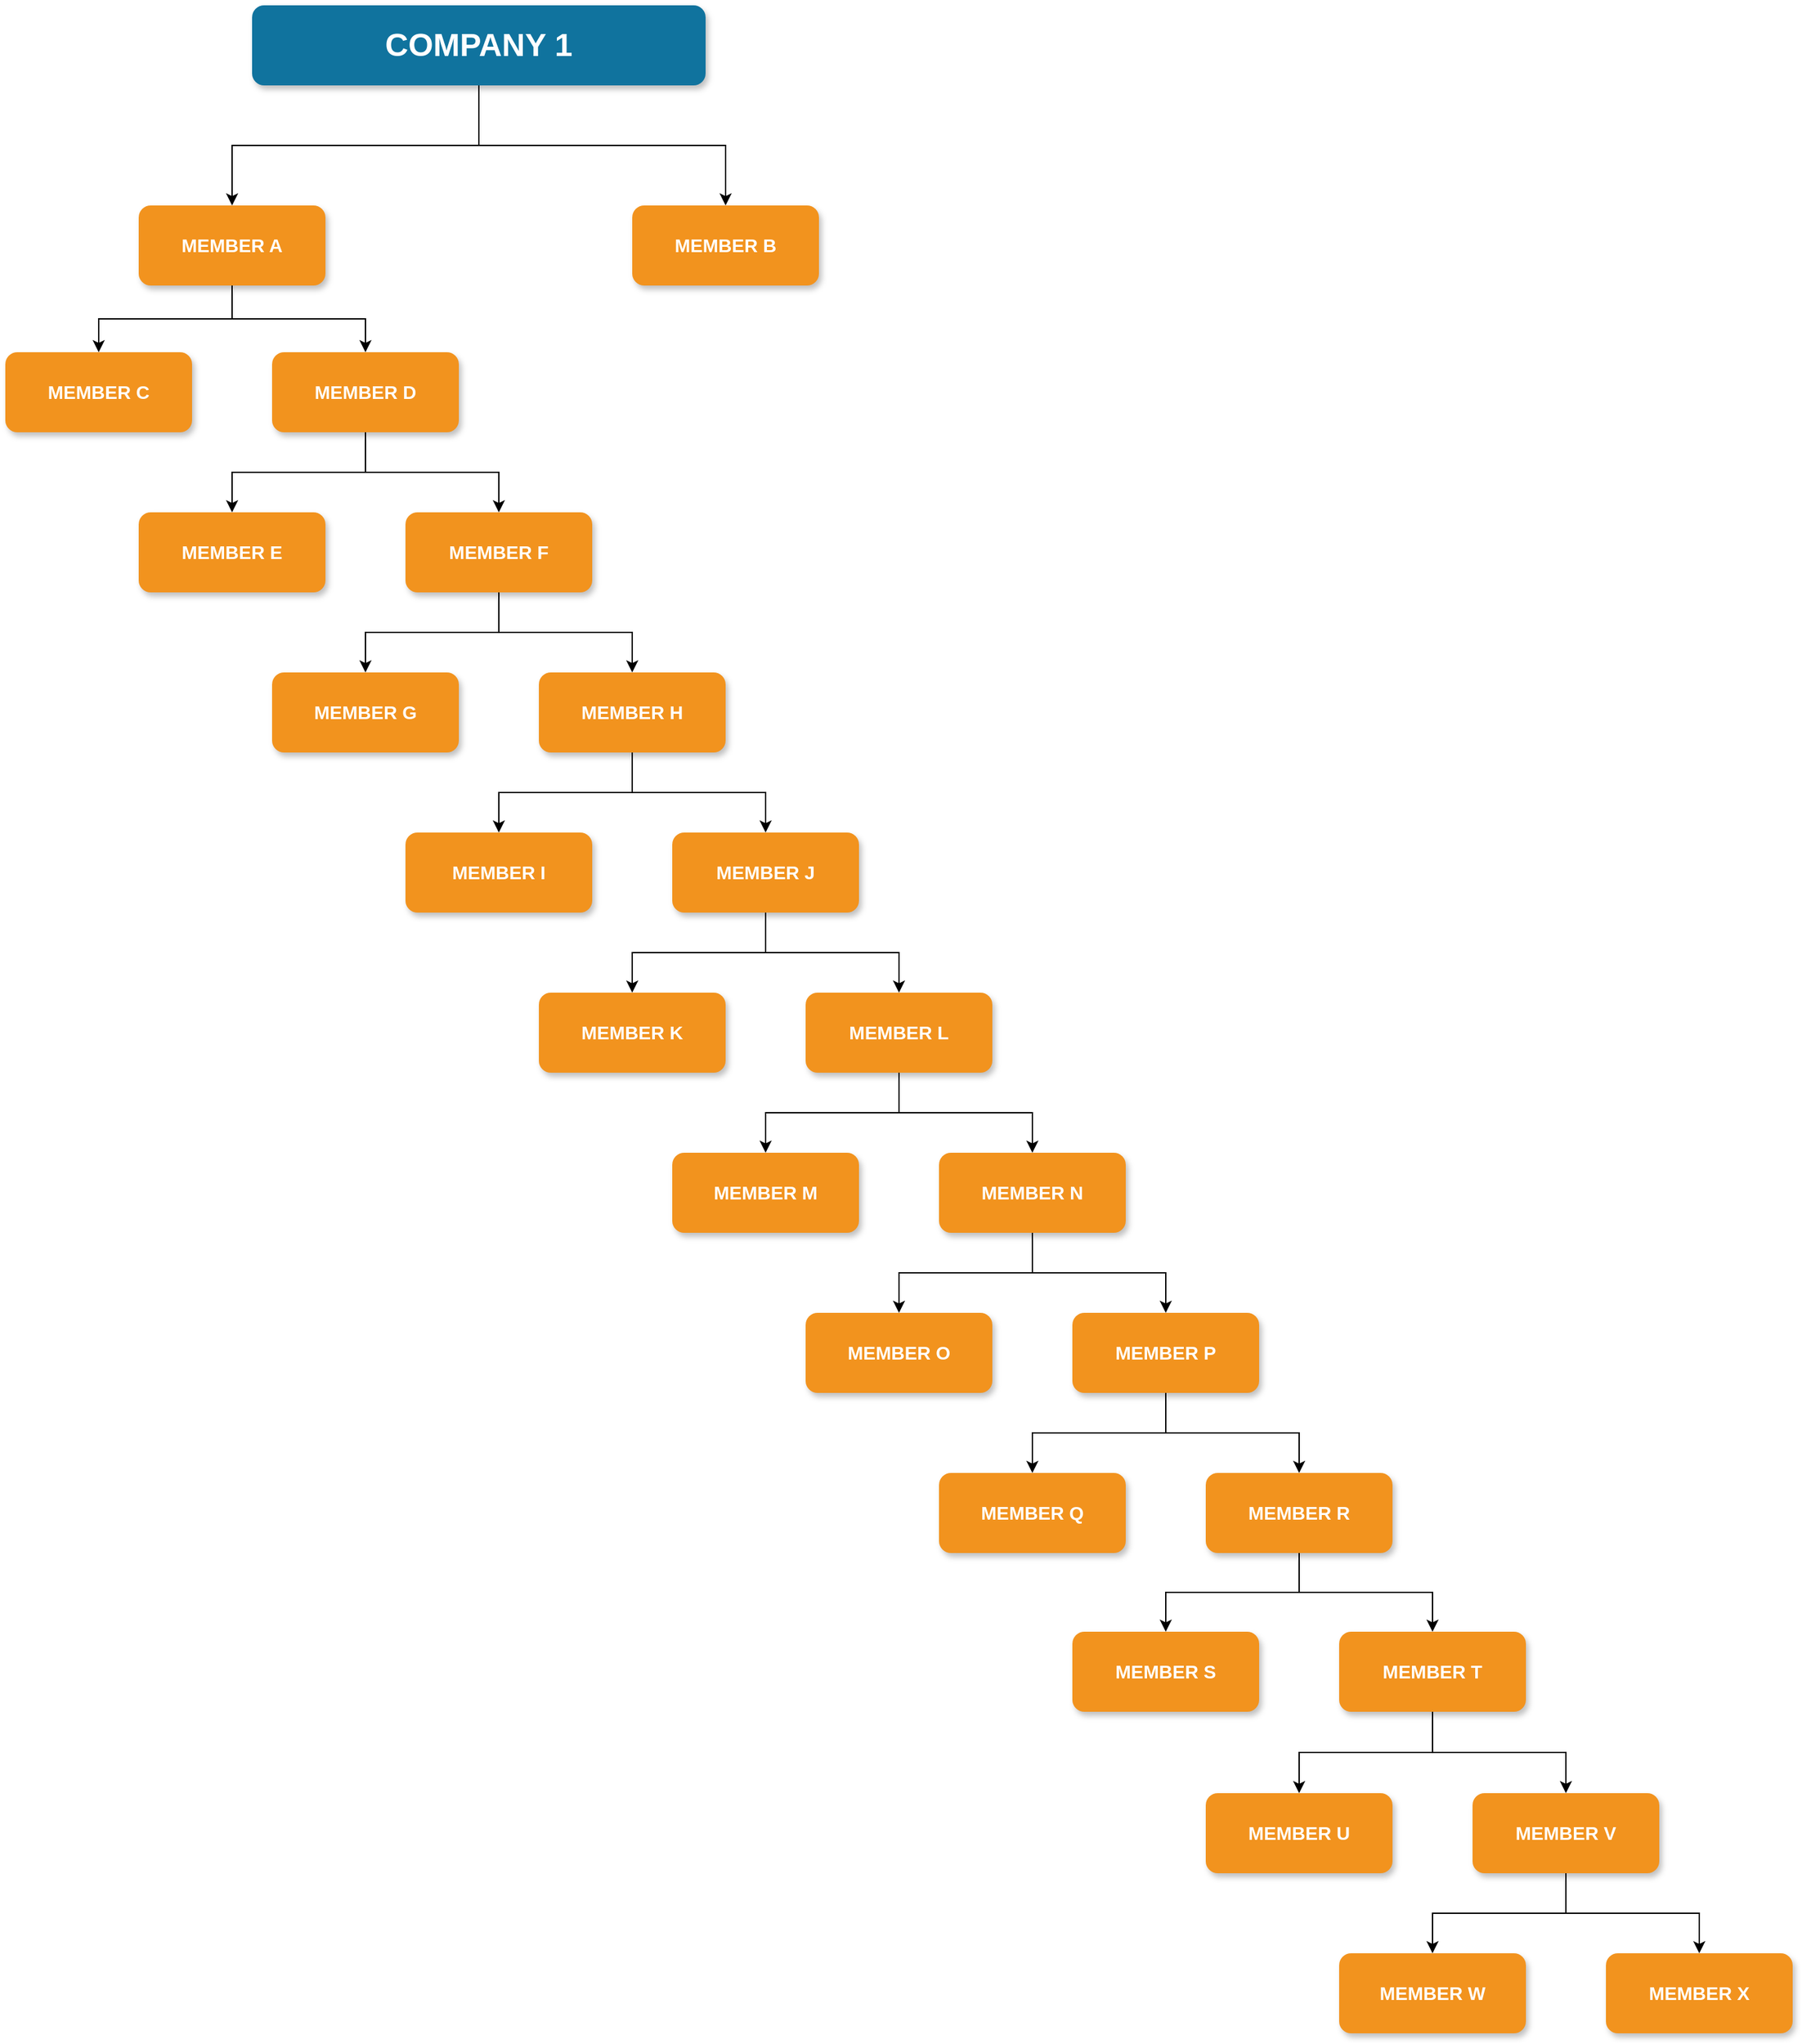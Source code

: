 <mxfile version="14.9.7" type="device"><diagram name="Page-1" id="64c3da0e-402f-94eb-ee01-a36477274f13"><mxGraphModel dx="2234" dy="1200" grid="1" gridSize="10" guides="1" tooltips="1" connect="1" arrows="1" fold="1" page="1" pageScale="1" pageWidth="1169" pageHeight="826" background="none" math="0" shadow="0"><root><mxCell id="0"/><mxCell id="1" parent="0"/><mxCell id="RvmPiNFiS196SrQ4dKXO-239" style="edgeStyle=orthogonalEdgeStyle;rounded=0;orthogonalLoop=1;jettySize=auto;html=1;entryX=0.5;entryY=0;entryDx=0;entryDy=0;" edge="1" parent="1" source="2" target="3"><mxGeometry relative="1" as="geometry"/></mxCell><mxCell id="RvmPiNFiS196SrQ4dKXO-240" style="edgeStyle=orthogonalEdgeStyle;rounded=0;orthogonalLoop=1;jettySize=auto;html=1;entryX=0.5;entryY=0;entryDx=0;entryDy=0;" edge="1" parent="1" source="2" target="4"><mxGeometry relative="1" as="geometry"/></mxCell><mxCell id="2" value="COMPANY 1" style="whiteSpace=wrap;rounded=1;shadow=1;fillColor=#10739E;strokeColor=none;fontColor=#FFFFFF;fontStyle=1;fontSize=24" parent="1" vertex="1"><mxGeometry x="245" y="20" width="340" height="60" as="geometry"/></mxCell><mxCell id="RvmPiNFiS196SrQ4dKXO-241" style="edgeStyle=orthogonalEdgeStyle;rounded=0;orthogonalLoop=1;jettySize=auto;html=1;entryX=0.5;entryY=0;entryDx=0;entryDy=0;" edge="1" parent="1" source="3" target="RvmPiNFiS196SrQ4dKXO-234"><mxGeometry relative="1" as="geometry"/></mxCell><mxCell id="RvmPiNFiS196SrQ4dKXO-242" style="edgeStyle=orthogonalEdgeStyle;rounded=0;orthogonalLoop=1;jettySize=auto;html=1;entryX=0.5;entryY=0;entryDx=0;entryDy=0;" edge="1" parent="1" source="3" target="RvmPiNFiS196SrQ4dKXO-235"><mxGeometry relative="1" as="geometry"/></mxCell><mxCell id="3" value="MEMBER A" style="whiteSpace=wrap;rounded=1;fillColor=#F2931E;strokeColor=none;shadow=1;fontColor=#FFFFFF;fontStyle=1;fontSize=14" parent="1" vertex="1"><mxGeometry x="160" y="170.0" width="140" height="60" as="geometry"/></mxCell><mxCell id="4" value="MEMBER B" style="whiteSpace=wrap;rounded=1;fillColor=#F2931E;strokeColor=none;shadow=1;fontColor=#FFFFFF;fontStyle=1;fontSize=14" parent="1" vertex="1"><mxGeometry x="530" y="170.0" width="140" height="60" as="geometry"/></mxCell><mxCell id="RvmPiNFiS196SrQ4dKXO-234" value="MEMBER C" style="whiteSpace=wrap;rounded=1;fillColor=#F2931E;strokeColor=none;shadow=1;fontColor=#FFFFFF;fontStyle=1;fontSize=14" vertex="1" parent="1"><mxGeometry x="60" y="280.0" width="140" height="60" as="geometry"/></mxCell><mxCell id="RvmPiNFiS196SrQ4dKXO-245" style="edgeStyle=orthogonalEdgeStyle;rounded=0;orthogonalLoop=1;jettySize=auto;html=1;entryX=0.5;entryY=0;entryDx=0;entryDy=0;" edge="1" parent="1" source="RvmPiNFiS196SrQ4dKXO-235" target="RvmPiNFiS196SrQ4dKXO-243"><mxGeometry relative="1" as="geometry"/></mxCell><mxCell id="RvmPiNFiS196SrQ4dKXO-246" style="edgeStyle=orthogonalEdgeStyle;rounded=0;orthogonalLoop=1;jettySize=auto;html=1;entryX=0.5;entryY=0;entryDx=0;entryDy=0;" edge="1" parent="1" source="RvmPiNFiS196SrQ4dKXO-235" target="RvmPiNFiS196SrQ4dKXO-244"><mxGeometry relative="1" as="geometry"/></mxCell><mxCell id="RvmPiNFiS196SrQ4dKXO-235" value="MEMBER D" style="whiteSpace=wrap;rounded=1;fillColor=#F2931E;strokeColor=none;shadow=1;fontColor=#FFFFFF;fontStyle=1;fontSize=14" vertex="1" parent="1"><mxGeometry x="260" y="280.0" width="140" height="60" as="geometry"/></mxCell><mxCell id="RvmPiNFiS196SrQ4dKXO-243" value="MEMBER E" style="whiteSpace=wrap;rounded=1;fillColor=#F2931E;strokeColor=none;shadow=1;fontColor=#FFFFFF;fontStyle=1;fontSize=14" vertex="1" parent="1"><mxGeometry x="160" y="400.0" width="140" height="60" as="geometry"/></mxCell><mxCell id="RvmPiNFiS196SrQ4dKXO-249" style="edgeStyle=orthogonalEdgeStyle;rounded=0;orthogonalLoop=1;jettySize=auto;html=1;entryX=0.5;entryY=0;entryDx=0;entryDy=0;" edge="1" parent="1" source="RvmPiNFiS196SrQ4dKXO-244" target="RvmPiNFiS196SrQ4dKXO-247"><mxGeometry relative="1" as="geometry"/></mxCell><mxCell id="RvmPiNFiS196SrQ4dKXO-250" style="edgeStyle=orthogonalEdgeStyle;rounded=0;orthogonalLoop=1;jettySize=auto;html=1;entryX=0.5;entryY=0;entryDx=0;entryDy=0;" edge="1" parent="1" source="RvmPiNFiS196SrQ4dKXO-244" target="RvmPiNFiS196SrQ4dKXO-248"><mxGeometry relative="1" as="geometry"/></mxCell><mxCell id="RvmPiNFiS196SrQ4dKXO-244" value="MEMBER F" style="whiteSpace=wrap;rounded=1;fillColor=#F2931E;strokeColor=none;shadow=1;fontColor=#FFFFFF;fontStyle=1;fontSize=14" vertex="1" parent="1"><mxGeometry x="360" y="400.0" width="140" height="60" as="geometry"/></mxCell><mxCell id="RvmPiNFiS196SrQ4dKXO-247" value="MEMBER G" style="whiteSpace=wrap;rounded=1;fillColor=#F2931E;strokeColor=none;shadow=1;fontColor=#FFFFFF;fontStyle=1;fontSize=14" vertex="1" parent="1"><mxGeometry x="260" y="520.0" width="140" height="60" as="geometry"/></mxCell><mxCell id="RvmPiNFiS196SrQ4dKXO-253" style="edgeStyle=orthogonalEdgeStyle;rounded=0;orthogonalLoop=1;jettySize=auto;html=1;entryX=0.5;entryY=0;entryDx=0;entryDy=0;" edge="1" parent="1" source="RvmPiNFiS196SrQ4dKXO-248" target="RvmPiNFiS196SrQ4dKXO-251"><mxGeometry relative="1" as="geometry"/></mxCell><mxCell id="RvmPiNFiS196SrQ4dKXO-254" style="edgeStyle=orthogonalEdgeStyle;rounded=0;orthogonalLoop=1;jettySize=auto;html=1;entryX=0.5;entryY=0;entryDx=0;entryDy=0;" edge="1" parent="1" source="RvmPiNFiS196SrQ4dKXO-248" target="RvmPiNFiS196SrQ4dKXO-252"><mxGeometry relative="1" as="geometry"/></mxCell><mxCell id="RvmPiNFiS196SrQ4dKXO-248" value="MEMBER H" style="whiteSpace=wrap;rounded=1;fillColor=#F2931E;strokeColor=none;shadow=1;fontColor=#FFFFFF;fontStyle=1;fontSize=14" vertex="1" parent="1"><mxGeometry x="460" y="520.0" width="140" height="60" as="geometry"/></mxCell><mxCell id="RvmPiNFiS196SrQ4dKXO-251" value="MEMBER I" style="whiteSpace=wrap;rounded=1;fillColor=#F2931E;strokeColor=none;shadow=1;fontColor=#FFFFFF;fontStyle=1;fontSize=14" vertex="1" parent="1"><mxGeometry x="360" y="640.0" width="140" height="60" as="geometry"/></mxCell><mxCell id="RvmPiNFiS196SrQ4dKXO-257" style="edgeStyle=orthogonalEdgeStyle;rounded=0;orthogonalLoop=1;jettySize=auto;html=1;entryX=0.5;entryY=0;entryDx=0;entryDy=0;" edge="1" parent="1" source="RvmPiNFiS196SrQ4dKXO-252" target="RvmPiNFiS196SrQ4dKXO-255"><mxGeometry relative="1" as="geometry"/></mxCell><mxCell id="RvmPiNFiS196SrQ4dKXO-258" style="edgeStyle=orthogonalEdgeStyle;rounded=0;orthogonalLoop=1;jettySize=auto;html=1;entryX=0.5;entryY=0;entryDx=0;entryDy=0;" edge="1" parent="1" source="RvmPiNFiS196SrQ4dKXO-252" target="RvmPiNFiS196SrQ4dKXO-256"><mxGeometry relative="1" as="geometry"/></mxCell><mxCell id="RvmPiNFiS196SrQ4dKXO-252" value="MEMBER J" style="whiteSpace=wrap;rounded=1;fillColor=#F2931E;strokeColor=none;shadow=1;fontColor=#FFFFFF;fontStyle=1;fontSize=14" vertex="1" parent="1"><mxGeometry x="560" y="640.0" width="140" height="60" as="geometry"/></mxCell><mxCell id="RvmPiNFiS196SrQ4dKXO-255" value="MEMBER K" style="whiteSpace=wrap;rounded=1;fillColor=#F2931E;strokeColor=none;shadow=1;fontColor=#FFFFFF;fontStyle=1;fontSize=14" vertex="1" parent="1"><mxGeometry x="460" y="760.0" width="140" height="60" as="geometry"/></mxCell><mxCell id="RvmPiNFiS196SrQ4dKXO-261" style="edgeStyle=orthogonalEdgeStyle;rounded=0;orthogonalLoop=1;jettySize=auto;html=1;entryX=0.5;entryY=0;entryDx=0;entryDy=0;" edge="1" parent="1" source="RvmPiNFiS196SrQ4dKXO-256" target="RvmPiNFiS196SrQ4dKXO-259"><mxGeometry relative="1" as="geometry"/></mxCell><mxCell id="RvmPiNFiS196SrQ4dKXO-262" style="edgeStyle=orthogonalEdgeStyle;rounded=0;orthogonalLoop=1;jettySize=auto;html=1;entryX=0.5;entryY=0;entryDx=0;entryDy=0;" edge="1" parent="1" source="RvmPiNFiS196SrQ4dKXO-256" target="RvmPiNFiS196SrQ4dKXO-260"><mxGeometry relative="1" as="geometry"/></mxCell><mxCell id="RvmPiNFiS196SrQ4dKXO-256" value="MEMBER L" style="whiteSpace=wrap;rounded=1;fillColor=#F2931E;strokeColor=none;shadow=1;fontColor=#FFFFFF;fontStyle=1;fontSize=14" vertex="1" parent="1"><mxGeometry x="660" y="760.0" width="140" height="60" as="geometry"/></mxCell><mxCell id="RvmPiNFiS196SrQ4dKXO-259" value="MEMBER M" style="whiteSpace=wrap;rounded=1;fillColor=#F2931E;strokeColor=none;shadow=1;fontColor=#FFFFFF;fontStyle=1;fontSize=14" vertex="1" parent="1"><mxGeometry x="560" y="880.0" width="140" height="60" as="geometry"/></mxCell><mxCell id="RvmPiNFiS196SrQ4dKXO-265" style="edgeStyle=orthogonalEdgeStyle;rounded=0;orthogonalLoop=1;jettySize=auto;html=1;entryX=0.5;entryY=0;entryDx=0;entryDy=0;" edge="1" parent="1" source="RvmPiNFiS196SrQ4dKXO-260" target="RvmPiNFiS196SrQ4dKXO-263"><mxGeometry relative="1" as="geometry"/></mxCell><mxCell id="RvmPiNFiS196SrQ4dKXO-266" style="edgeStyle=orthogonalEdgeStyle;rounded=0;orthogonalLoop=1;jettySize=auto;html=1;entryX=0.5;entryY=0;entryDx=0;entryDy=0;" edge="1" parent="1" source="RvmPiNFiS196SrQ4dKXO-260" target="RvmPiNFiS196SrQ4dKXO-264"><mxGeometry relative="1" as="geometry"/></mxCell><mxCell id="RvmPiNFiS196SrQ4dKXO-260" value="MEMBER N" style="whiteSpace=wrap;rounded=1;fillColor=#F2931E;strokeColor=none;shadow=1;fontColor=#FFFFFF;fontStyle=1;fontSize=14" vertex="1" parent="1"><mxGeometry x="760" y="880.0" width="140" height="60" as="geometry"/></mxCell><mxCell id="RvmPiNFiS196SrQ4dKXO-263" value="MEMBER O" style="whiteSpace=wrap;rounded=1;fillColor=#F2931E;strokeColor=none;shadow=1;fontColor=#FFFFFF;fontStyle=1;fontSize=14" vertex="1" parent="1"><mxGeometry x="660" y="1000.0" width="140" height="60" as="geometry"/></mxCell><mxCell id="RvmPiNFiS196SrQ4dKXO-269" style="edgeStyle=orthogonalEdgeStyle;rounded=0;orthogonalLoop=1;jettySize=auto;html=1;entryX=0.5;entryY=0;entryDx=0;entryDy=0;" edge="1" parent="1" source="RvmPiNFiS196SrQ4dKXO-264" target="RvmPiNFiS196SrQ4dKXO-267"><mxGeometry relative="1" as="geometry"/></mxCell><mxCell id="RvmPiNFiS196SrQ4dKXO-270" style="edgeStyle=orthogonalEdgeStyle;rounded=0;orthogonalLoop=1;jettySize=auto;html=1;" edge="1" parent="1" source="RvmPiNFiS196SrQ4dKXO-264" target="RvmPiNFiS196SrQ4dKXO-268"><mxGeometry relative="1" as="geometry"/></mxCell><mxCell id="RvmPiNFiS196SrQ4dKXO-264" value="MEMBER P" style="whiteSpace=wrap;rounded=1;fillColor=#F2931E;strokeColor=none;shadow=1;fontColor=#FFFFFF;fontStyle=1;fontSize=14" vertex="1" parent="1"><mxGeometry x="860" y="1000.0" width="140" height="60" as="geometry"/></mxCell><mxCell id="RvmPiNFiS196SrQ4dKXO-267" value="MEMBER Q" style="whiteSpace=wrap;rounded=1;fillColor=#F2931E;strokeColor=none;shadow=1;fontColor=#FFFFFF;fontStyle=1;fontSize=14" vertex="1" parent="1"><mxGeometry x="760" y="1120.0" width="140" height="60" as="geometry"/></mxCell><mxCell id="RvmPiNFiS196SrQ4dKXO-273" style="edgeStyle=orthogonalEdgeStyle;rounded=0;orthogonalLoop=1;jettySize=auto;html=1;entryX=0.5;entryY=0;entryDx=0;entryDy=0;" edge="1" parent="1" source="RvmPiNFiS196SrQ4dKXO-268" target="RvmPiNFiS196SrQ4dKXO-271"><mxGeometry relative="1" as="geometry"/></mxCell><mxCell id="RvmPiNFiS196SrQ4dKXO-274" style="edgeStyle=orthogonalEdgeStyle;rounded=0;orthogonalLoop=1;jettySize=auto;html=1;entryX=0.5;entryY=0;entryDx=0;entryDy=0;" edge="1" parent="1" source="RvmPiNFiS196SrQ4dKXO-268" target="RvmPiNFiS196SrQ4dKXO-272"><mxGeometry relative="1" as="geometry"/></mxCell><mxCell id="RvmPiNFiS196SrQ4dKXO-268" value="MEMBER R" style="whiteSpace=wrap;rounded=1;fillColor=#F2931E;strokeColor=none;shadow=1;fontColor=#FFFFFF;fontStyle=1;fontSize=14" vertex="1" parent="1"><mxGeometry x="960" y="1120.0" width="140" height="60" as="geometry"/></mxCell><mxCell id="RvmPiNFiS196SrQ4dKXO-271" value="MEMBER S" style="whiteSpace=wrap;rounded=1;fillColor=#F2931E;strokeColor=none;shadow=1;fontColor=#FFFFFF;fontStyle=1;fontSize=14" vertex="1" parent="1"><mxGeometry x="860" y="1239.0" width="140" height="60" as="geometry"/></mxCell><mxCell id="RvmPiNFiS196SrQ4dKXO-277" style="edgeStyle=orthogonalEdgeStyle;rounded=0;orthogonalLoop=1;jettySize=auto;html=1;entryX=0.5;entryY=0;entryDx=0;entryDy=0;" edge="1" parent="1" source="RvmPiNFiS196SrQ4dKXO-272" target="RvmPiNFiS196SrQ4dKXO-275"><mxGeometry relative="1" as="geometry"/></mxCell><mxCell id="RvmPiNFiS196SrQ4dKXO-278" style="edgeStyle=orthogonalEdgeStyle;rounded=0;orthogonalLoop=1;jettySize=auto;html=1;" edge="1" parent="1" source="RvmPiNFiS196SrQ4dKXO-272" target="RvmPiNFiS196SrQ4dKXO-276"><mxGeometry relative="1" as="geometry"/></mxCell><mxCell id="RvmPiNFiS196SrQ4dKXO-272" value="MEMBER T" style="whiteSpace=wrap;rounded=1;fillColor=#F2931E;strokeColor=none;shadow=1;fontColor=#FFFFFF;fontStyle=1;fontSize=14" vertex="1" parent="1"><mxGeometry x="1060" y="1239.0" width="140" height="60" as="geometry"/></mxCell><mxCell id="RvmPiNFiS196SrQ4dKXO-275" value="MEMBER U" style="whiteSpace=wrap;rounded=1;fillColor=#F2931E;strokeColor=none;shadow=1;fontColor=#FFFFFF;fontStyle=1;fontSize=14" vertex="1" parent="1"><mxGeometry x="960" y="1360.0" width="140" height="60" as="geometry"/></mxCell><mxCell id="RvmPiNFiS196SrQ4dKXO-281" style="edgeStyle=orthogonalEdgeStyle;rounded=0;orthogonalLoop=1;jettySize=auto;html=1;entryX=0.5;entryY=0;entryDx=0;entryDy=0;" edge="1" parent="1" source="RvmPiNFiS196SrQ4dKXO-276" target="RvmPiNFiS196SrQ4dKXO-279"><mxGeometry relative="1" as="geometry"/></mxCell><mxCell id="RvmPiNFiS196SrQ4dKXO-282" style="edgeStyle=orthogonalEdgeStyle;rounded=0;orthogonalLoop=1;jettySize=auto;html=1;entryX=0.5;entryY=0;entryDx=0;entryDy=0;" edge="1" parent="1" source="RvmPiNFiS196SrQ4dKXO-276" target="RvmPiNFiS196SrQ4dKXO-280"><mxGeometry relative="1" as="geometry"/></mxCell><mxCell id="RvmPiNFiS196SrQ4dKXO-276" value="MEMBER V" style="whiteSpace=wrap;rounded=1;fillColor=#F2931E;strokeColor=none;shadow=1;fontColor=#FFFFFF;fontStyle=1;fontSize=14" vertex="1" parent="1"><mxGeometry x="1160" y="1360.0" width="140" height="60" as="geometry"/></mxCell><mxCell id="RvmPiNFiS196SrQ4dKXO-279" value="MEMBER W" style="whiteSpace=wrap;rounded=1;fillColor=#F2931E;strokeColor=none;shadow=1;fontColor=#FFFFFF;fontStyle=1;fontSize=14" vertex="1" parent="1"><mxGeometry x="1060" y="1480.0" width="140" height="60" as="geometry"/></mxCell><mxCell id="RvmPiNFiS196SrQ4dKXO-280" value="MEMBER X" style="whiteSpace=wrap;rounded=1;fillColor=#F2931E;strokeColor=none;shadow=1;fontColor=#FFFFFF;fontStyle=1;fontSize=14" vertex="1" parent="1"><mxGeometry x="1260" y="1480.0" width="140" height="60" as="geometry"/></mxCell></root></mxGraphModel></diagram></mxfile>